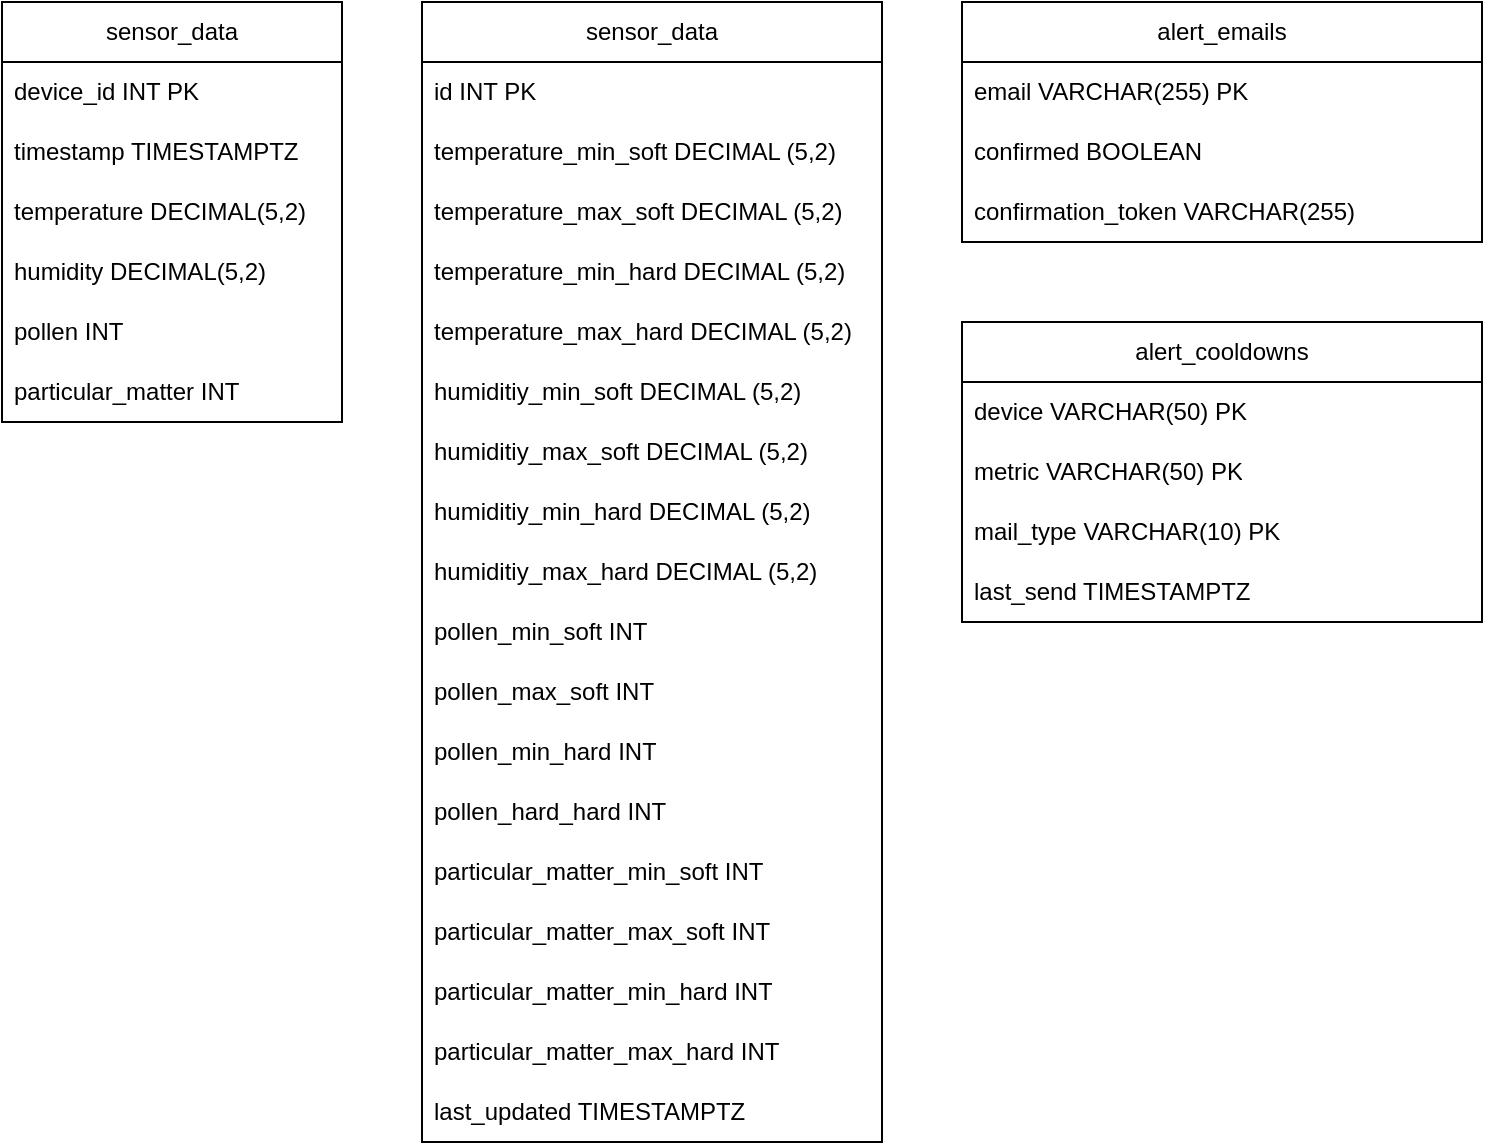 <mxfile>
    <diagram name="Seite-1" id="Owwn_gvMOHLcC2FPtsi7">
        <mxGraphModel dx="837" dy="493" grid="1" gridSize="10" guides="1" tooltips="1" connect="1" arrows="1" fold="1" page="1" pageScale="1" pageWidth="827" pageHeight="1169" math="0" shadow="0">
            <root>
                <mxCell id="0"/>
                <mxCell id="1" parent="0"/>
                <mxCell id="ZN3nJmePXUtopxBWzzL6-1" value="sensor_data" style="swimlane;fontStyle=0;childLayout=stackLayout;horizontal=1;startSize=30;horizontalStack=0;resizeParent=1;resizeParentMax=0;resizeLast=0;collapsible=1;marginBottom=0;whiteSpace=wrap;html=1;" parent="1" vertex="1">
                    <mxGeometry x="170" y="180" width="170" height="210" as="geometry"/>
                </mxCell>
                <mxCell id="ZN3nJmePXUtopxBWzzL6-2" value="device_id INT PK" style="text;strokeColor=none;fillColor=none;align=left;verticalAlign=middle;spacingLeft=4;spacingRight=4;overflow=hidden;points=[[0,0.5],[1,0.5]];portConstraint=eastwest;rotatable=0;whiteSpace=wrap;html=1;" parent="ZN3nJmePXUtopxBWzzL6-1" vertex="1">
                    <mxGeometry y="30" width="170" height="30" as="geometry"/>
                </mxCell>
                <mxCell id="ZN3nJmePXUtopxBWzzL6-3" value="timestamp TIMESTAMPTZ" style="text;strokeColor=none;fillColor=none;align=left;verticalAlign=middle;spacingLeft=4;spacingRight=4;overflow=hidden;points=[[0,0.5],[1,0.5]];portConstraint=eastwest;rotatable=0;whiteSpace=wrap;html=1;" parent="ZN3nJmePXUtopxBWzzL6-1" vertex="1">
                    <mxGeometry y="60" width="170" height="30" as="geometry"/>
                </mxCell>
                <mxCell id="ZN3nJmePXUtopxBWzzL6-4" value="temperature DECIMAL(5,2)" style="text;strokeColor=none;fillColor=none;align=left;verticalAlign=middle;spacingLeft=4;spacingRight=4;overflow=hidden;points=[[0,0.5],[1,0.5]];portConstraint=eastwest;rotatable=0;whiteSpace=wrap;html=1;" parent="ZN3nJmePXUtopxBWzzL6-1" vertex="1">
                    <mxGeometry y="90" width="170" height="30" as="geometry"/>
                </mxCell>
                <mxCell id="ZN3nJmePXUtopxBWzzL6-6" value="humidity DECIMAL(5,2)" style="text;strokeColor=none;fillColor=none;align=left;verticalAlign=middle;spacingLeft=4;spacingRight=4;overflow=hidden;points=[[0,0.5],[1,0.5]];portConstraint=eastwest;rotatable=0;whiteSpace=wrap;html=1;" parent="ZN3nJmePXUtopxBWzzL6-1" vertex="1">
                    <mxGeometry y="120" width="170" height="30" as="geometry"/>
                </mxCell>
                <mxCell id="ZN3nJmePXUtopxBWzzL6-7" value="pollen INT" style="text;strokeColor=none;fillColor=none;align=left;verticalAlign=middle;spacingLeft=4;spacingRight=4;overflow=hidden;points=[[0,0.5],[1,0.5]];portConstraint=eastwest;rotatable=0;whiteSpace=wrap;html=1;" parent="ZN3nJmePXUtopxBWzzL6-1" vertex="1">
                    <mxGeometry y="150" width="170" height="30" as="geometry"/>
                </mxCell>
                <mxCell id="ZN3nJmePXUtopxBWzzL6-8" value="particular_matter INT" style="text;strokeColor=none;fillColor=none;align=left;verticalAlign=middle;spacingLeft=4;spacingRight=4;overflow=hidden;points=[[0,0.5],[1,0.5]];portConstraint=eastwest;rotatable=0;whiteSpace=wrap;html=1;" parent="ZN3nJmePXUtopxBWzzL6-1" vertex="1">
                    <mxGeometry y="180" width="170" height="30" as="geometry"/>
                </mxCell>
                <mxCell id="ZN3nJmePXUtopxBWzzL6-9" value="sensor_data" style="swimlane;fontStyle=0;childLayout=stackLayout;horizontal=1;startSize=30;horizontalStack=0;resizeParent=1;resizeParentMax=0;resizeLast=0;collapsible=1;marginBottom=0;whiteSpace=wrap;html=1;" parent="1" vertex="1">
                    <mxGeometry x="380" y="180" width="230" height="570" as="geometry"/>
                </mxCell>
                <mxCell id="ZN3nJmePXUtopxBWzzL6-10" value="id INT PK" style="text;strokeColor=none;fillColor=none;align=left;verticalAlign=middle;spacingLeft=4;spacingRight=4;overflow=hidden;points=[[0,0.5],[1,0.5]];portConstraint=eastwest;rotatable=0;whiteSpace=wrap;html=1;" parent="ZN3nJmePXUtopxBWzzL6-9" vertex="1">
                    <mxGeometry y="30" width="230" height="30" as="geometry"/>
                </mxCell>
                <mxCell id="ZN3nJmePXUtopxBWzzL6-11" value="temperature_min_soft DECIMAL (5,2)" style="text;strokeColor=none;fillColor=none;align=left;verticalAlign=middle;spacingLeft=4;spacingRight=4;overflow=hidden;points=[[0,0.5],[1,0.5]];portConstraint=eastwest;rotatable=0;whiteSpace=wrap;html=1;" parent="ZN3nJmePXUtopxBWzzL6-9" vertex="1">
                    <mxGeometry y="60" width="230" height="30" as="geometry"/>
                </mxCell>
                <mxCell id="ZN3nJmePXUtopxBWzzL6-12" value="temperature_max_soft DECIMAL (5,2)" style="text;strokeColor=none;fillColor=none;align=left;verticalAlign=middle;spacingLeft=4;spacingRight=4;overflow=hidden;points=[[0,0.5],[1,0.5]];portConstraint=eastwest;rotatable=0;whiteSpace=wrap;html=1;" parent="ZN3nJmePXUtopxBWzzL6-9" vertex="1">
                    <mxGeometry y="90" width="230" height="30" as="geometry"/>
                </mxCell>
                <mxCell id="ZN3nJmePXUtopxBWzzL6-13" value="temperature_min_hard DECIMAL (5,2)" style="text;strokeColor=none;fillColor=none;align=left;verticalAlign=middle;spacingLeft=4;spacingRight=4;overflow=hidden;points=[[0,0.5],[1,0.5]];portConstraint=eastwest;rotatable=0;whiteSpace=wrap;html=1;" parent="ZN3nJmePXUtopxBWzzL6-9" vertex="1">
                    <mxGeometry y="120" width="230" height="30" as="geometry"/>
                </mxCell>
                <mxCell id="ZN3nJmePXUtopxBWzzL6-14" value="temperature_max_hard DECIMAL (5,2)" style="text;strokeColor=none;fillColor=none;align=left;verticalAlign=middle;spacingLeft=4;spacingRight=4;overflow=hidden;points=[[0,0.5],[1,0.5]];portConstraint=eastwest;rotatable=0;whiteSpace=wrap;html=1;" parent="ZN3nJmePXUtopxBWzzL6-9" vertex="1">
                    <mxGeometry y="150" width="230" height="30" as="geometry"/>
                </mxCell>
                <mxCell id="ZN3nJmePXUtopxBWzzL6-16" value="humiditiy_min_soft DECIMAL (5,2)" style="text;strokeColor=none;fillColor=none;align=left;verticalAlign=middle;spacingLeft=4;spacingRight=4;overflow=hidden;points=[[0,0.5],[1,0.5]];portConstraint=eastwest;rotatable=0;whiteSpace=wrap;html=1;" parent="ZN3nJmePXUtopxBWzzL6-9" vertex="1">
                    <mxGeometry y="180" width="230" height="30" as="geometry"/>
                </mxCell>
                <mxCell id="ZN3nJmePXUtopxBWzzL6-15" value="humiditiy_max_soft DECIMAL (5,2)" style="text;strokeColor=none;fillColor=none;align=left;verticalAlign=middle;spacingLeft=4;spacingRight=4;overflow=hidden;points=[[0,0.5],[1,0.5]];portConstraint=eastwest;rotatable=0;whiteSpace=wrap;html=1;" parent="ZN3nJmePXUtopxBWzzL6-9" vertex="1">
                    <mxGeometry y="210" width="230" height="30" as="geometry"/>
                </mxCell>
                <mxCell id="ZN3nJmePXUtopxBWzzL6-18" value="humiditiy_min_hard DECIMAL (5,2)" style="text;strokeColor=none;fillColor=none;align=left;verticalAlign=middle;spacingLeft=4;spacingRight=4;overflow=hidden;points=[[0,0.5],[1,0.5]];portConstraint=eastwest;rotatable=0;whiteSpace=wrap;html=1;" parent="ZN3nJmePXUtopxBWzzL6-9" vertex="1">
                    <mxGeometry y="240" width="230" height="30" as="geometry"/>
                </mxCell>
                <mxCell id="ZN3nJmePXUtopxBWzzL6-17" value="humiditiy_max_hard DECIMAL (5,2)" style="text;strokeColor=none;fillColor=none;align=left;verticalAlign=middle;spacingLeft=4;spacingRight=4;overflow=hidden;points=[[0,0.5],[1,0.5]];portConstraint=eastwest;rotatable=0;whiteSpace=wrap;html=1;" parent="ZN3nJmePXUtopxBWzzL6-9" vertex="1">
                    <mxGeometry y="270" width="230" height="30" as="geometry"/>
                </mxCell>
                <mxCell id="ZN3nJmePXUtopxBWzzL6-19" value="pollen_min_soft INT" style="text;strokeColor=none;fillColor=none;align=left;verticalAlign=middle;spacingLeft=4;spacingRight=4;overflow=hidden;points=[[0,0.5],[1,0.5]];portConstraint=eastwest;rotatable=0;whiteSpace=wrap;html=1;" parent="ZN3nJmePXUtopxBWzzL6-9" vertex="1">
                    <mxGeometry y="300" width="230" height="30" as="geometry"/>
                </mxCell>
                <mxCell id="ZN3nJmePXUtopxBWzzL6-20" value="pollen_max_soft INT" style="text;strokeColor=none;fillColor=none;align=left;verticalAlign=middle;spacingLeft=4;spacingRight=4;overflow=hidden;points=[[0,0.5],[1,0.5]];portConstraint=eastwest;rotatable=0;whiteSpace=wrap;html=1;" parent="ZN3nJmePXUtopxBWzzL6-9" vertex="1">
                    <mxGeometry y="330" width="230" height="30" as="geometry"/>
                </mxCell>
                <mxCell id="ZN3nJmePXUtopxBWzzL6-21" value="pollen_min_hard INT" style="text;strokeColor=none;fillColor=none;align=left;verticalAlign=middle;spacingLeft=4;spacingRight=4;overflow=hidden;points=[[0,0.5],[1,0.5]];portConstraint=eastwest;rotatable=0;whiteSpace=wrap;html=1;" parent="ZN3nJmePXUtopxBWzzL6-9" vertex="1">
                    <mxGeometry y="360" width="230" height="30" as="geometry"/>
                </mxCell>
                <mxCell id="ZN3nJmePXUtopxBWzzL6-22" value="pollen_hard_hard INT" style="text;strokeColor=none;fillColor=none;align=left;verticalAlign=middle;spacingLeft=4;spacingRight=4;overflow=hidden;points=[[0,0.5],[1,0.5]];portConstraint=eastwest;rotatable=0;whiteSpace=wrap;html=1;" parent="ZN3nJmePXUtopxBWzzL6-9" vertex="1">
                    <mxGeometry y="390" width="230" height="30" as="geometry"/>
                </mxCell>
                <mxCell id="ZN3nJmePXUtopxBWzzL6-23" value="particular_matter_min_soft INT" style="text;strokeColor=none;fillColor=none;align=left;verticalAlign=middle;spacingLeft=4;spacingRight=4;overflow=hidden;points=[[0,0.5],[1,0.5]];portConstraint=eastwest;rotatable=0;whiteSpace=wrap;html=1;" parent="ZN3nJmePXUtopxBWzzL6-9" vertex="1">
                    <mxGeometry y="420" width="230" height="30" as="geometry"/>
                </mxCell>
                <mxCell id="ZN3nJmePXUtopxBWzzL6-24" value="particular_matter_max_soft INT" style="text;strokeColor=none;fillColor=none;align=left;verticalAlign=middle;spacingLeft=4;spacingRight=4;overflow=hidden;points=[[0,0.5],[1,0.5]];portConstraint=eastwest;rotatable=0;whiteSpace=wrap;html=1;" parent="ZN3nJmePXUtopxBWzzL6-9" vertex="1">
                    <mxGeometry y="450" width="230" height="30" as="geometry"/>
                </mxCell>
                <mxCell id="ZN3nJmePXUtopxBWzzL6-25" value="particular_matter_min_hard INT" style="text;strokeColor=none;fillColor=none;align=left;verticalAlign=middle;spacingLeft=4;spacingRight=4;overflow=hidden;points=[[0,0.5],[1,0.5]];portConstraint=eastwest;rotatable=0;whiteSpace=wrap;html=1;" parent="ZN3nJmePXUtopxBWzzL6-9" vertex="1">
                    <mxGeometry y="480" width="230" height="30" as="geometry"/>
                </mxCell>
                <mxCell id="ZN3nJmePXUtopxBWzzL6-26" value="particular_matter_max_hard INT" style="text;strokeColor=none;fillColor=none;align=left;verticalAlign=middle;spacingLeft=4;spacingRight=4;overflow=hidden;points=[[0,0.5],[1,0.5]];portConstraint=eastwest;rotatable=0;whiteSpace=wrap;html=1;" parent="ZN3nJmePXUtopxBWzzL6-9" vertex="1">
                    <mxGeometry y="510" width="230" height="30" as="geometry"/>
                </mxCell>
                <mxCell id="ZN3nJmePXUtopxBWzzL6-27" value="last_updated TIMESTAMPTZ" style="text;strokeColor=none;fillColor=none;align=left;verticalAlign=middle;spacingLeft=4;spacingRight=4;overflow=hidden;points=[[0,0.5],[1,0.5]];portConstraint=eastwest;rotatable=0;whiteSpace=wrap;html=1;" parent="ZN3nJmePXUtopxBWzzL6-9" vertex="1">
                    <mxGeometry y="540" width="230" height="30" as="geometry"/>
                </mxCell>
                <mxCell id="3" value="alert_emails" style="swimlane;fontStyle=0;childLayout=stackLayout;horizontal=1;startSize=30;horizontalStack=0;resizeParent=1;resizeParentMax=0;resizeLast=0;collapsible=1;marginBottom=0;whiteSpace=wrap;html=1;" vertex="1" parent="1">
                    <mxGeometry x="650" y="180" width="260" height="120" as="geometry"/>
                </mxCell>
                <mxCell id="4" value="email VARCHAR(255) PK" style="text;strokeColor=none;fillColor=none;align=left;verticalAlign=middle;spacingLeft=4;spacingRight=4;overflow=hidden;points=[[0,0.5],[1,0.5]];portConstraint=eastwest;rotatable=0;whiteSpace=wrap;html=1;" vertex="1" parent="3">
                    <mxGeometry y="30" width="260" height="30" as="geometry"/>
                </mxCell>
                <mxCell id="5" value="confirmed BOOLEAN" style="text;strokeColor=none;fillColor=none;align=left;verticalAlign=middle;spacingLeft=4;spacingRight=4;overflow=hidden;points=[[0,0.5],[1,0.5]];portConstraint=eastwest;rotatable=0;whiteSpace=wrap;html=1;" vertex="1" parent="3">
                    <mxGeometry y="60" width="260" height="30" as="geometry"/>
                </mxCell>
                <mxCell id="6" value="confirmation_token VARCHAR(255)" style="text;strokeColor=none;fillColor=none;align=left;verticalAlign=middle;spacingLeft=4;spacingRight=4;overflow=hidden;points=[[0,0.5],[1,0.5]];portConstraint=eastwest;rotatable=0;whiteSpace=wrap;html=1;" vertex="1" parent="3">
                    <mxGeometry y="90" width="260" height="30" as="geometry"/>
                </mxCell>
                <mxCell id="10" value="alert_cooldowns" style="swimlane;fontStyle=0;childLayout=stackLayout;horizontal=1;startSize=30;horizontalStack=0;resizeParent=1;resizeParentMax=0;resizeLast=0;collapsible=1;marginBottom=0;whiteSpace=wrap;html=1;" vertex="1" parent="1">
                    <mxGeometry x="650" y="340" width="260" height="150" as="geometry"/>
                </mxCell>
                <mxCell id="11" value="device VARCHAR(50) PK" style="text;strokeColor=none;fillColor=none;align=left;verticalAlign=middle;spacingLeft=4;spacingRight=4;overflow=hidden;points=[[0,0.5],[1,0.5]];portConstraint=eastwest;rotatable=0;whiteSpace=wrap;html=1;" vertex="1" parent="10">
                    <mxGeometry y="30" width="260" height="30" as="geometry"/>
                </mxCell>
                <mxCell id="12" value="metric VARCHAR(50) PK" style="text;strokeColor=none;fillColor=none;align=left;verticalAlign=middle;spacingLeft=4;spacingRight=4;overflow=hidden;points=[[0,0.5],[1,0.5]];portConstraint=eastwest;rotatable=0;whiteSpace=wrap;html=1;" vertex="1" parent="10">
                    <mxGeometry y="60" width="260" height="30" as="geometry"/>
                </mxCell>
                <mxCell id="13" value="mail_type VARCHAR(10) PK" style="text;strokeColor=none;fillColor=none;align=left;verticalAlign=middle;spacingLeft=4;spacingRight=4;overflow=hidden;points=[[0,0.5],[1,0.5]];portConstraint=eastwest;rotatable=0;whiteSpace=wrap;html=1;" vertex="1" parent="10">
                    <mxGeometry y="90" width="260" height="30" as="geometry"/>
                </mxCell>
                <mxCell id="14" value="last_send TIMESTAMPTZ" style="text;strokeColor=none;fillColor=none;align=left;verticalAlign=middle;spacingLeft=4;spacingRight=4;overflow=hidden;points=[[0,0.5],[1,0.5]];portConstraint=eastwest;rotatable=0;whiteSpace=wrap;html=1;" vertex="1" parent="10">
                    <mxGeometry y="120" width="260" height="30" as="geometry"/>
                </mxCell>
            </root>
        </mxGraphModel>
    </diagram>
</mxfile>